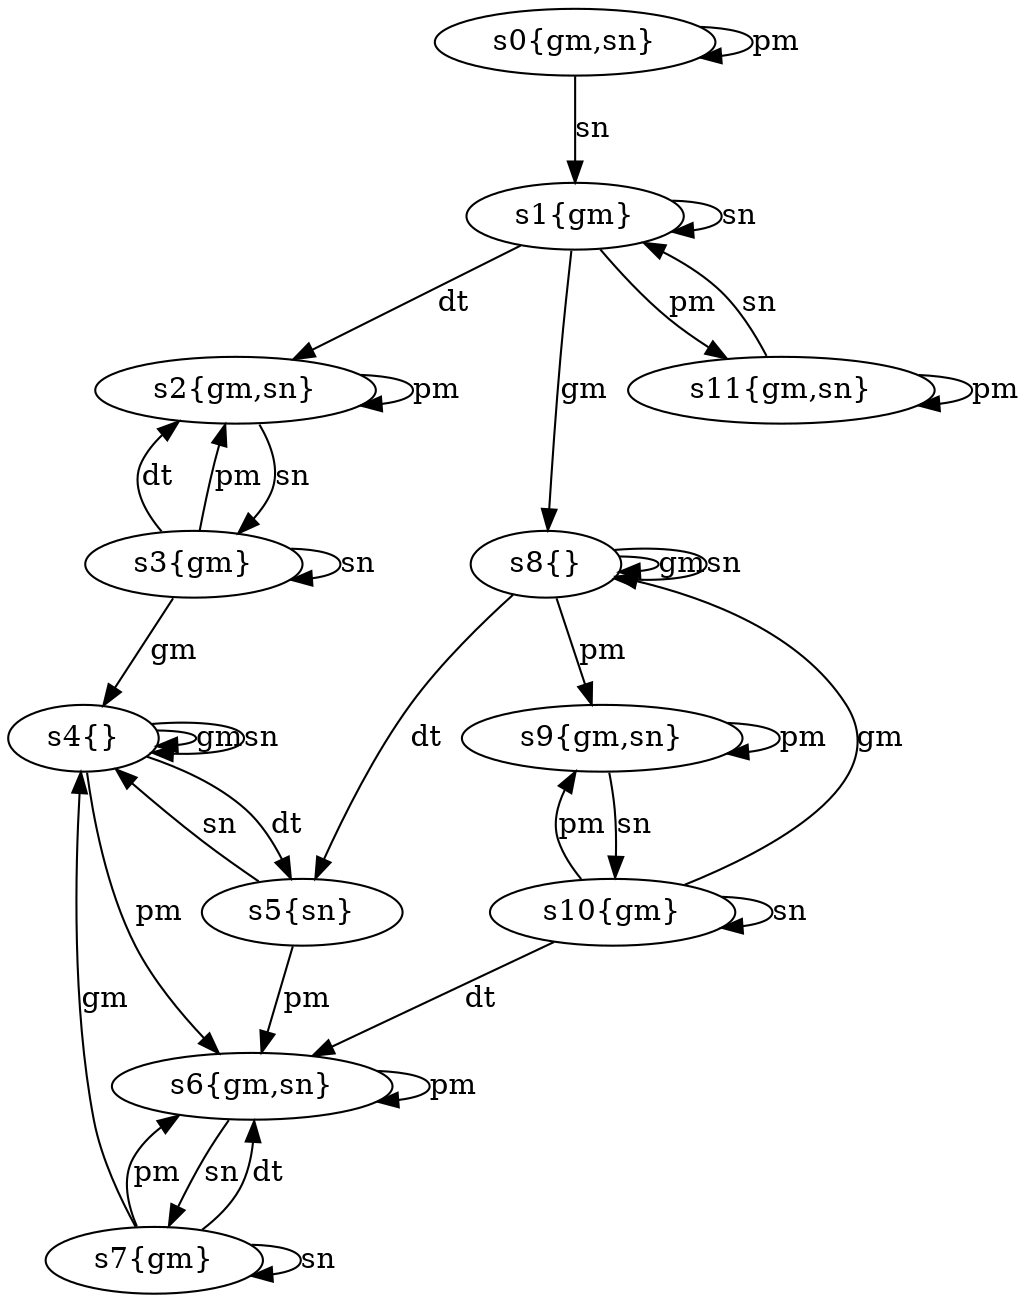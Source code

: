 digraph DCRGraph{
node [shape=ellipse, width=.25, height=.25]; 
"s0" [ label = "s0{gm,sn}"]; 
"s1" [ label = "s1{gm}"]; 
"s2" [ label = "s2{gm,sn}"]; 
"s3" [ label = "s3{gm}"]; 
"s4" [ label = "s4{}"]; 
"s5" [ label = "s5{sn}"]; 
"s6" [ label = "s6{gm,sn}"]; 
"s7" [ label = "s7{gm}"]; 
"s8" [ label = "s8{}"]; 
"s9" [ label = "s9{gm,sn}"]; 
"s10" [ label = "s10{gm}"]; 
"s11" [ label = "s11{gm,sn}"]; 
"s0" -> "s0"[label = "pm"]; 
"s0" -> "s1"[label = "sn"]; 
"s1" -> "s2"[label = "dt"]; 
"s1" -> "s8"[label = "gm"]; 
"s1" -> "s11"[label = "pm"]; 
"s1" -> "s1"[label = "sn"]; 
"s2" -> "s2"[label = "pm"]; 
"s2" -> "s3"[label = "sn"]; 
"s3" -> "s2"[label = "dt"]; 
"s3" -> "s4"[label = "gm"]; 
"s3" -> "s2"[label = "pm"]; 
"s3" -> "s3"[label = "sn"]; 
"s4" -> "s5"[label = "dt"]; 
"s4" -> "s4"[label = "gm"]; 
"s4" -> "s6"[label = "pm"]; 
"s4" -> "s4"[label = "sn"]; 
"s5" -> "s6"[label = "pm"]; 
"s5" -> "s4"[label = "sn"]; 
"s6" -> "s6"[label = "pm"]; 
"s6" -> "s7"[label = "sn"]; 
"s7" -> "s6"[label = "dt"]; 
"s7" -> "s4"[label = "gm"]; 
"s7" -> "s6"[label = "pm"]; 
"s7" -> "s7"[label = "sn"]; 
"s8" -> "s5"[label = "dt"]; 
"s8" -> "s8"[label = "gm"]; 
"s8" -> "s9"[label = "pm"]; 
"s8" -> "s8"[label = "sn"]; 
"s9" -> "s9"[label = "pm"]; 
"s9" -> "s10"[label = "sn"]; 
"s10" -> "s6"[label = "dt"]; 
"s10" -> "s8"[label = "gm"]; 
"s10" -> "s9"[label = "pm"]; 
"s10" -> "s10"[label = "sn"]; 
"s11" -> "s11"[label = "pm"]; 
"s11" -> "s1"[label = "sn"]; 
}